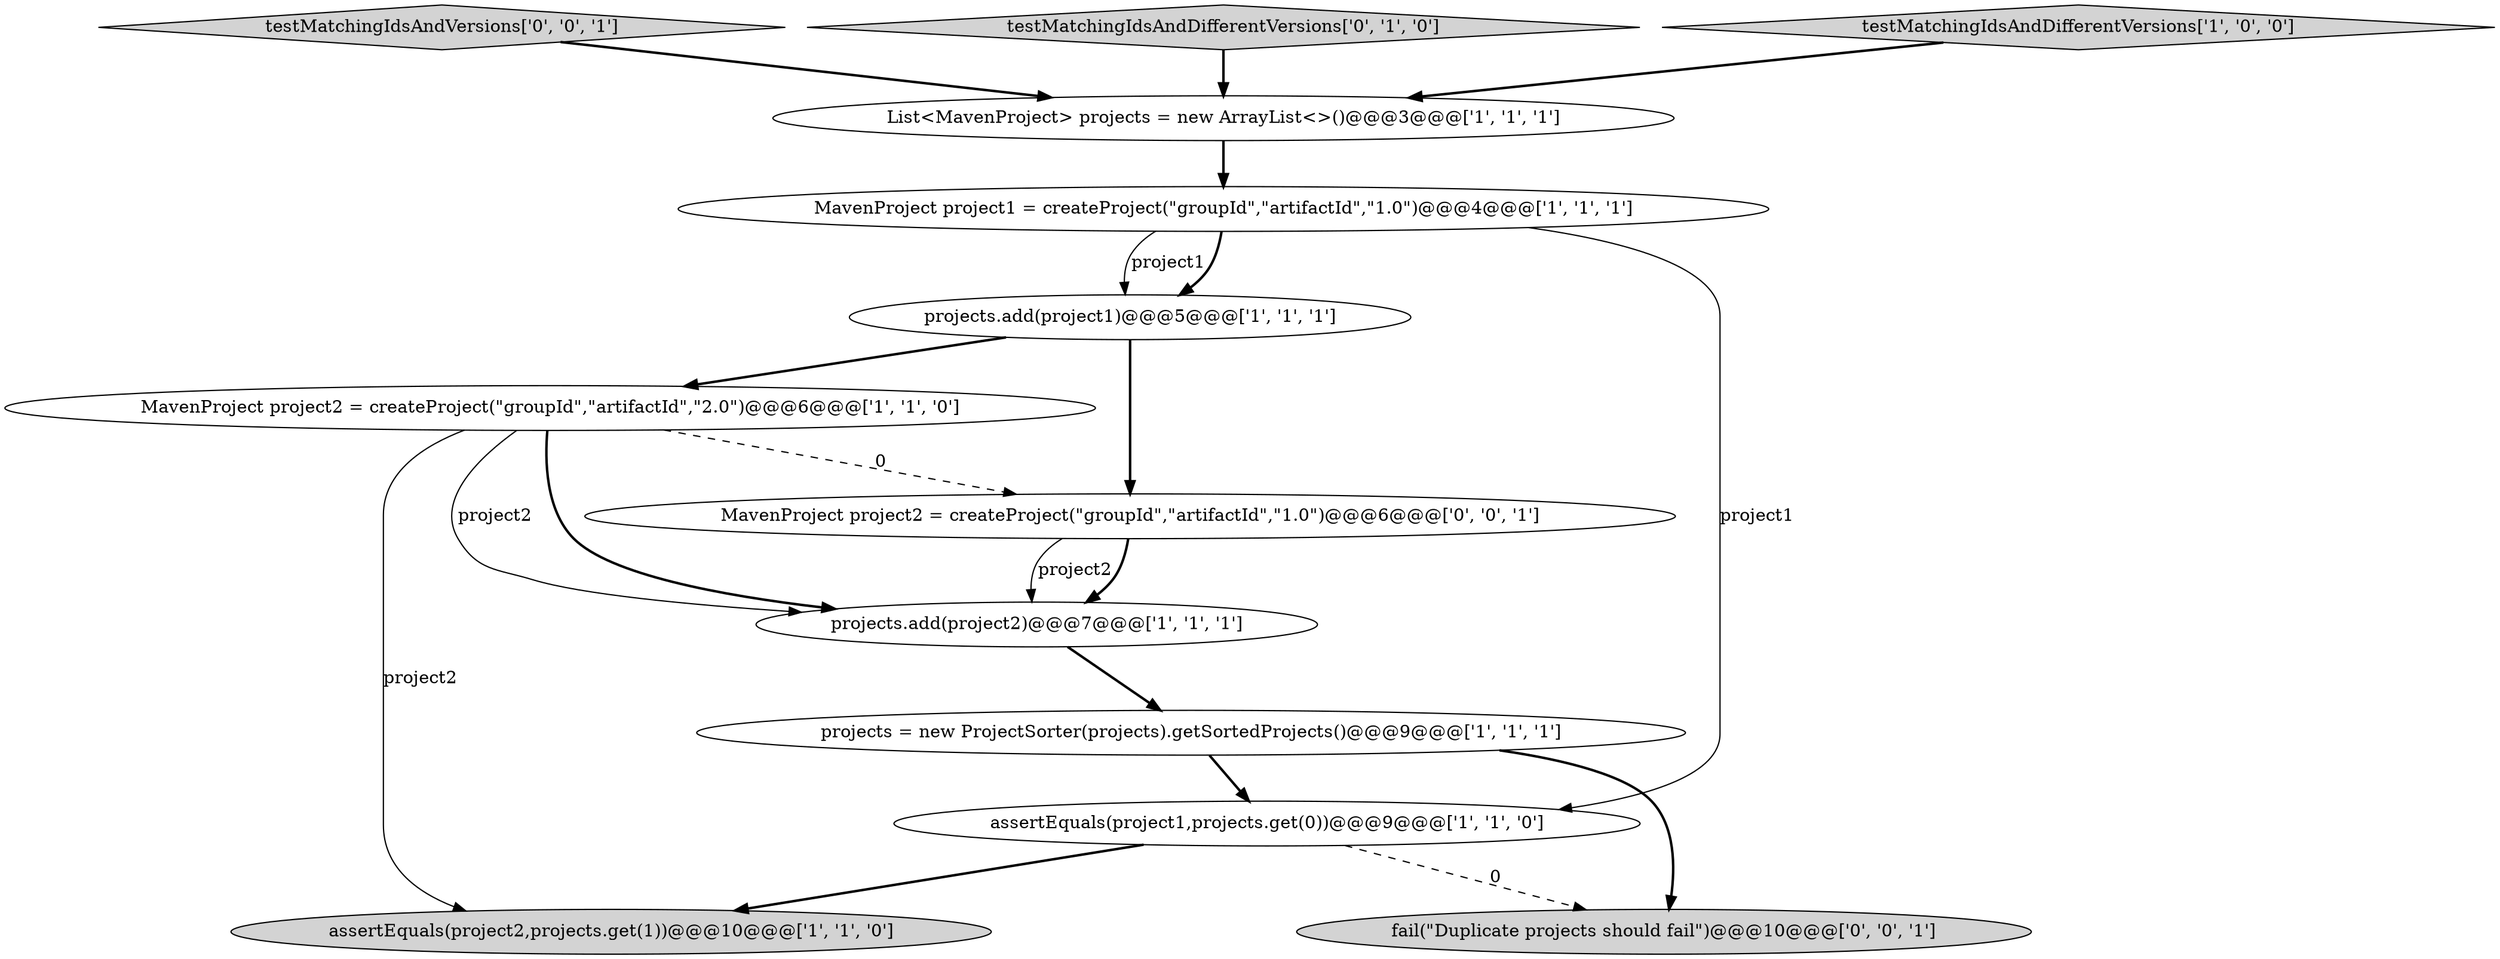 digraph {
12 [style = filled, label = "testMatchingIdsAndVersions['0', '0', '1']", fillcolor = lightgray, shape = diamond image = "AAA0AAABBB3BBB"];
0 [style = filled, label = "List<MavenProject> projects = new ArrayList<>()@@@3@@@['1', '1', '1']", fillcolor = white, shape = ellipse image = "AAA0AAABBB1BBB"];
11 [style = filled, label = "fail(\"Duplicate projects should fail\")@@@10@@@['0', '0', '1']", fillcolor = lightgray, shape = ellipse image = "AAA0AAABBB3BBB"];
2 [style = filled, label = "projects = new ProjectSorter(projects).getSortedProjects()@@@9@@@['1', '1', '1']", fillcolor = white, shape = ellipse image = "AAA0AAABBB1BBB"];
9 [style = filled, label = "testMatchingIdsAndDifferentVersions['0', '1', '0']", fillcolor = lightgray, shape = diamond image = "AAA0AAABBB2BBB"];
5 [style = filled, label = "projects.add(project1)@@@5@@@['1', '1', '1']", fillcolor = white, shape = ellipse image = "AAA0AAABBB1BBB"];
7 [style = filled, label = "MavenProject project2 = createProject(\"groupId\",\"artifactId\",\"2.0\")@@@6@@@['1', '1', '0']", fillcolor = white, shape = ellipse image = "AAA0AAABBB1BBB"];
4 [style = filled, label = "assertEquals(project2,projects.get(1))@@@10@@@['1', '1', '0']", fillcolor = lightgray, shape = ellipse image = "AAA0AAABBB1BBB"];
1 [style = filled, label = "assertEquals(project1,projects.get(0))@@@9@@@['1', '1', '0']", fillcolor = white, shape = ellipse image = "AAA0AAABBB1BBB"];
6 [style = filled, label = "testMatchingIdsAndDifferentVersions['1', '0', '0']", fillcolor = lightgray, shape = diamond image = "AAA0AAABBB1BBB"];
8 [style = filled, label = "MavenProject project1 = createProject(\"groupId\",\"artifactId\",\"1.0\")@@@4@@@['1', '1', '1']", fillcolor = white, shape = ellipse image = "AAA0AAABBB1BBB"];
3 [style = filled, label = "projects.add(project2)@@@7@@@['1', '1', '1']", fillcolor = white, shape = ellipse image = "AAA0AAABBB1BBB"];
10 [style = filled, label = "MavenProject project2 = createProject(\"groupId\",\"artifactId\",\"1.0\")@@@6@@@['0', '0', '1']", fillcolor = white, shape = ellipse image = "AAA0AAABBB3BBB"];
6->0 [style = bold, label=""];
8->1 [style = solid, label="project1"];
12->0 [style = bold, label=""];
10->3 [style = solid, label="project2"];
8->5 [style = solid, label="project1"];
5->7 [style = bold, label=""];
0->8 [style = bold, label=""];
9->0 [style = bold, label=""];
8->5 [style = bold, label=""];
7->3 [style = solid, label="project2"];
1->11 [style = dashed, label="0"];
2->1 [style = bold, label=""];
5->10 [style = bold, label=""];
7->4 [style = solid, label="project2"];
3->2 [style = bold, label=""];
7->10 [style = dashed, label="0"];
10->3 [style = bold, label=""];
2->11 [style = bold, label=""];
1->4 [style = bold, label=""];
7->3 [style = bold, label=""];
}
